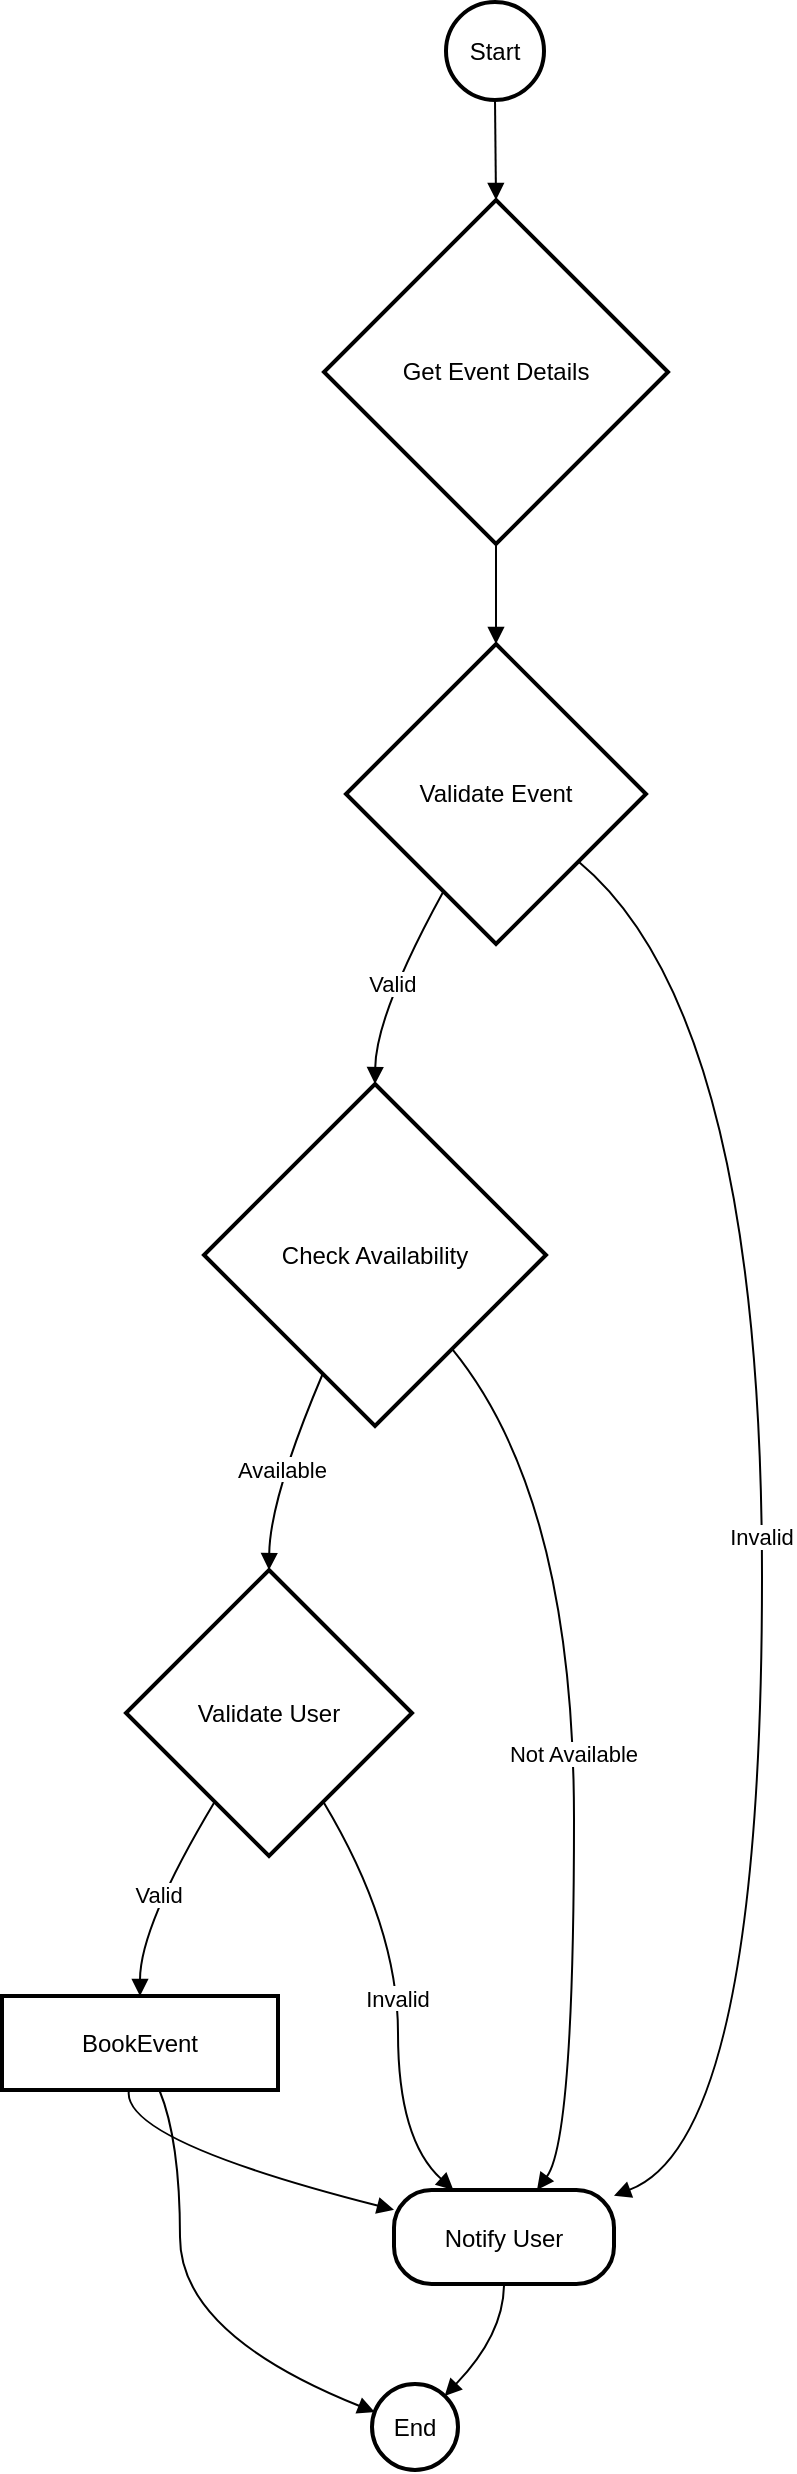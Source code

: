 <mxfile version="24.8.4">
  <diagram name="Page-1" id="RSPDX0aoDZLIOoqm89Gl">
    <mxGraphModel>
      <root>
        <mxCell id="0" />
        <mxCell id="1" parent="0" />
        <mxCell id="2" value="Start" style="ellipse;aspect=fixed;strokeWidth=2;whiteSpace=wrap;" vertex="1" parent="1">
          <mxGeometry x="230" y="8" width="49" height="49" as="geometry" />
        </mxCell>
        <mxCell id="3" value="Get Event Details" style="rhombus;strokeWidth=2;whiteSpace=wrap;" vertex="1" parent="1">
          <mxGeometry x="169" y="107" width="172" height="172" as="geometry" />
        </mxCell>
        <mxCell id="4" value="Validate Event" style="rhombus;strokeWidth=2;whiteSpace=wrap;" vertex="1" parent="1">
          <mxGeometry x="180" y="329" width="150" height="150" as="geometry" />
        </mxCell>
        <mxCell id="5" value="Check Availability" style="rhombus;strokeWidth=2;whiteSpace=wrap;" vertex="1" parent="1">
          <mxGeometry x="109" y="549" width="171" height="171" as="geometry" />
        </mxCell>
        <mxCell id="6" value="Notify User" style="rounded=1;arcSize=40;strokeWidth=2" vertex="1" parent="1">
          <mxGeometry x="204" y="1102" width="110" height="47" as="geometry" />
        </mxCell>
        <mxCell id="7" value="Validate User" style="rhombus;strokeWidth=2;whiteSpace=wrap;" vertex="1" parent="1">
          <mxGeometry x="70" y="792" width="143" height="143" as="geometry" />
        </mxCell>
        <mxCell id="8" value="BookEvent" style="whiteSpace=wrap;strokeWidth=2;" vertex="1" parent="1">
          <mxGeometry x="8" y="1005" width="138" height="47" as="geometry" />
        </mxCell>
        <mxCell id="9" value="End" style="ellipse;aspect=fixed;strokeWidth=2;whiteSpace=wrap;" vertex="1" parent="1">
          <mxGeometry x="193" y="1199" width="43" height="43" as="geometry" />
        </mxCell>
        <mxCell id="10" value="" style="curved=1;startArrow=none;endArrow=block;exitX=0.51;exitY=1.01;entryX=0.5;entryY=0;" edge="1" parent="1" source="2" target="3">
          <mxGeometry relative="1" as="geometry">
            <Array as="points" />
          </mxGeometry>
        </mxCell>
        <mxCell id="11" value="" style="curved=1;startArrow=none;endArrow=block;exitX=0.5;exitY=1;entryX=0.5;entryY=0;" edge="1" parent="1" source="3" target="4">
          <mxGeometry relative="1" as="geometry">
            <Array as="points" />
          </mxGeometry>
        </mxCell>
        <mxCell id="12" value="Valid" style="curved=1;startArrow=none;endArrow=block;exitX=0.23;exitY=1;entryX=0.5;entryY=0;" edge="1" parent="1" source="4" target="5">
          <mxGeometry relative="1" as="geometry">
            <Array as="points">
              <mxPoint x="195" y="514" />
            </Array>
          </mxGeometry>
        </mxCell>
        <mxCell id="13" value="Invalid" style="curved=1;startArrow=none;endArrow=block;exitX=1;exitY=0.91;entryX=1;entryY=0.06;" edge="1" parent="1" source="4" target="6">
          <mxGeometry relative="1" as="geometry">
            <Array as="points">
              <mxPoint x="388" y="514" />
              <mxPoint x="388" y="1077" />
            </Array>
          </mxGeometry>
        </mxCell>
        <mxCell id="14" value="Available" style="curved=1;startArrow=none;endArrow=block;exitX=0.28;exitY=1;entryX=0.5;entryY=0;" edge="1" parent="1" source="5" target="7">
          <mxGeometry relative="1" as="geometry">
            <Array as="points">
              <mxPoint x="142" y="756" />
            </Array>
          </mxGeometry>
        </mxCell>
        <mxCell id="15" value="Not Available" style="curved=1;startArrow=none;endArrow=block;exitX=0.91;exitY=1;entryX=0.65;entryY=0;" edge="1" parent="1" source="5" target="6">
          <mxGeometry relative="1" as="geometry">
            <Array as="points">
              <mxPoint x="294" y="756" />
              <mxPoint x="294" y="1077" />
            </Array>
          </mxGeometry>
        </mxCell>
        <mxCell id="16" value="Valid" style="curved=1;startArrow=none;endArrow=block;exitX=0.2;exitY=0.99;entryX=0.5;entryY=0;" edge="1" parent="1" source="7" target="8">
          <mxGeometry relative="1" as="geometry">
            <Array as="points">
              <mxPoint x="77" y="970" />
            </Array>
          </mxGeometry>
        </mxCell>
        <mxCell id="17" value="Invalid" style="curved=1;startArrow=none;endArrow=block;exitX=0.8;exitY=0.99;entryX=0.27;entryY=0;" edge="1" parent="1" source="7" target="6">
          <mxGeometry relative="1" as="geometry">
            <Array as="points">
              <mxPoint x="206" y="970" />
              <mxPoint x="206" y="1077" />
            </Array>
          </mxGeometry>
        </mxCell>
        <mxCell id="18" value="" style="curved=1;startArrow=none;endArrow=block;exitX=0.46;exitY=1;entryX=0;entryY=0.21;" edge="1" parent="1" source="8" target="6">
          <mxGeometry relative="1" as="geometry">
            <Array as="points">
              <mxPoint x="67" y="1077" />
            </Array>
          </mxGeometry>
        </mxCell>
        <mxCell id="19" value="" style="curved=1;startArrow=none;endArrow=block;exitX=0.57;exitY=1;entryX=-0.01;entryY=0.31;" edge="1" parent="1" source="8" target="9">
          <mxGeometry relative="1" as="geometry">
            <Array as="points">
              <mxPoint x="97" y="1077" />
              <mxPoint x="97" y="1174" />
            </Array>
          </mxGeometry>
        </mxCell>
        <mxCell id="20" value="" style="curved=1;startArrow=none;endArrow=block;exitX=0.5;exitY=1;entryX=0.98;entryY=0;" edge="1" parent="1" source="6" target="9">
          <mxGeometry relative="1" as="geometry">
            <Array as="points">
              <mxPoint x="259" y="1174" />
            </Array>
          </mxGeometry>
        </mxCell>
      </root>
    </mxGraphModel>
  </diagram>
</mxfile>
